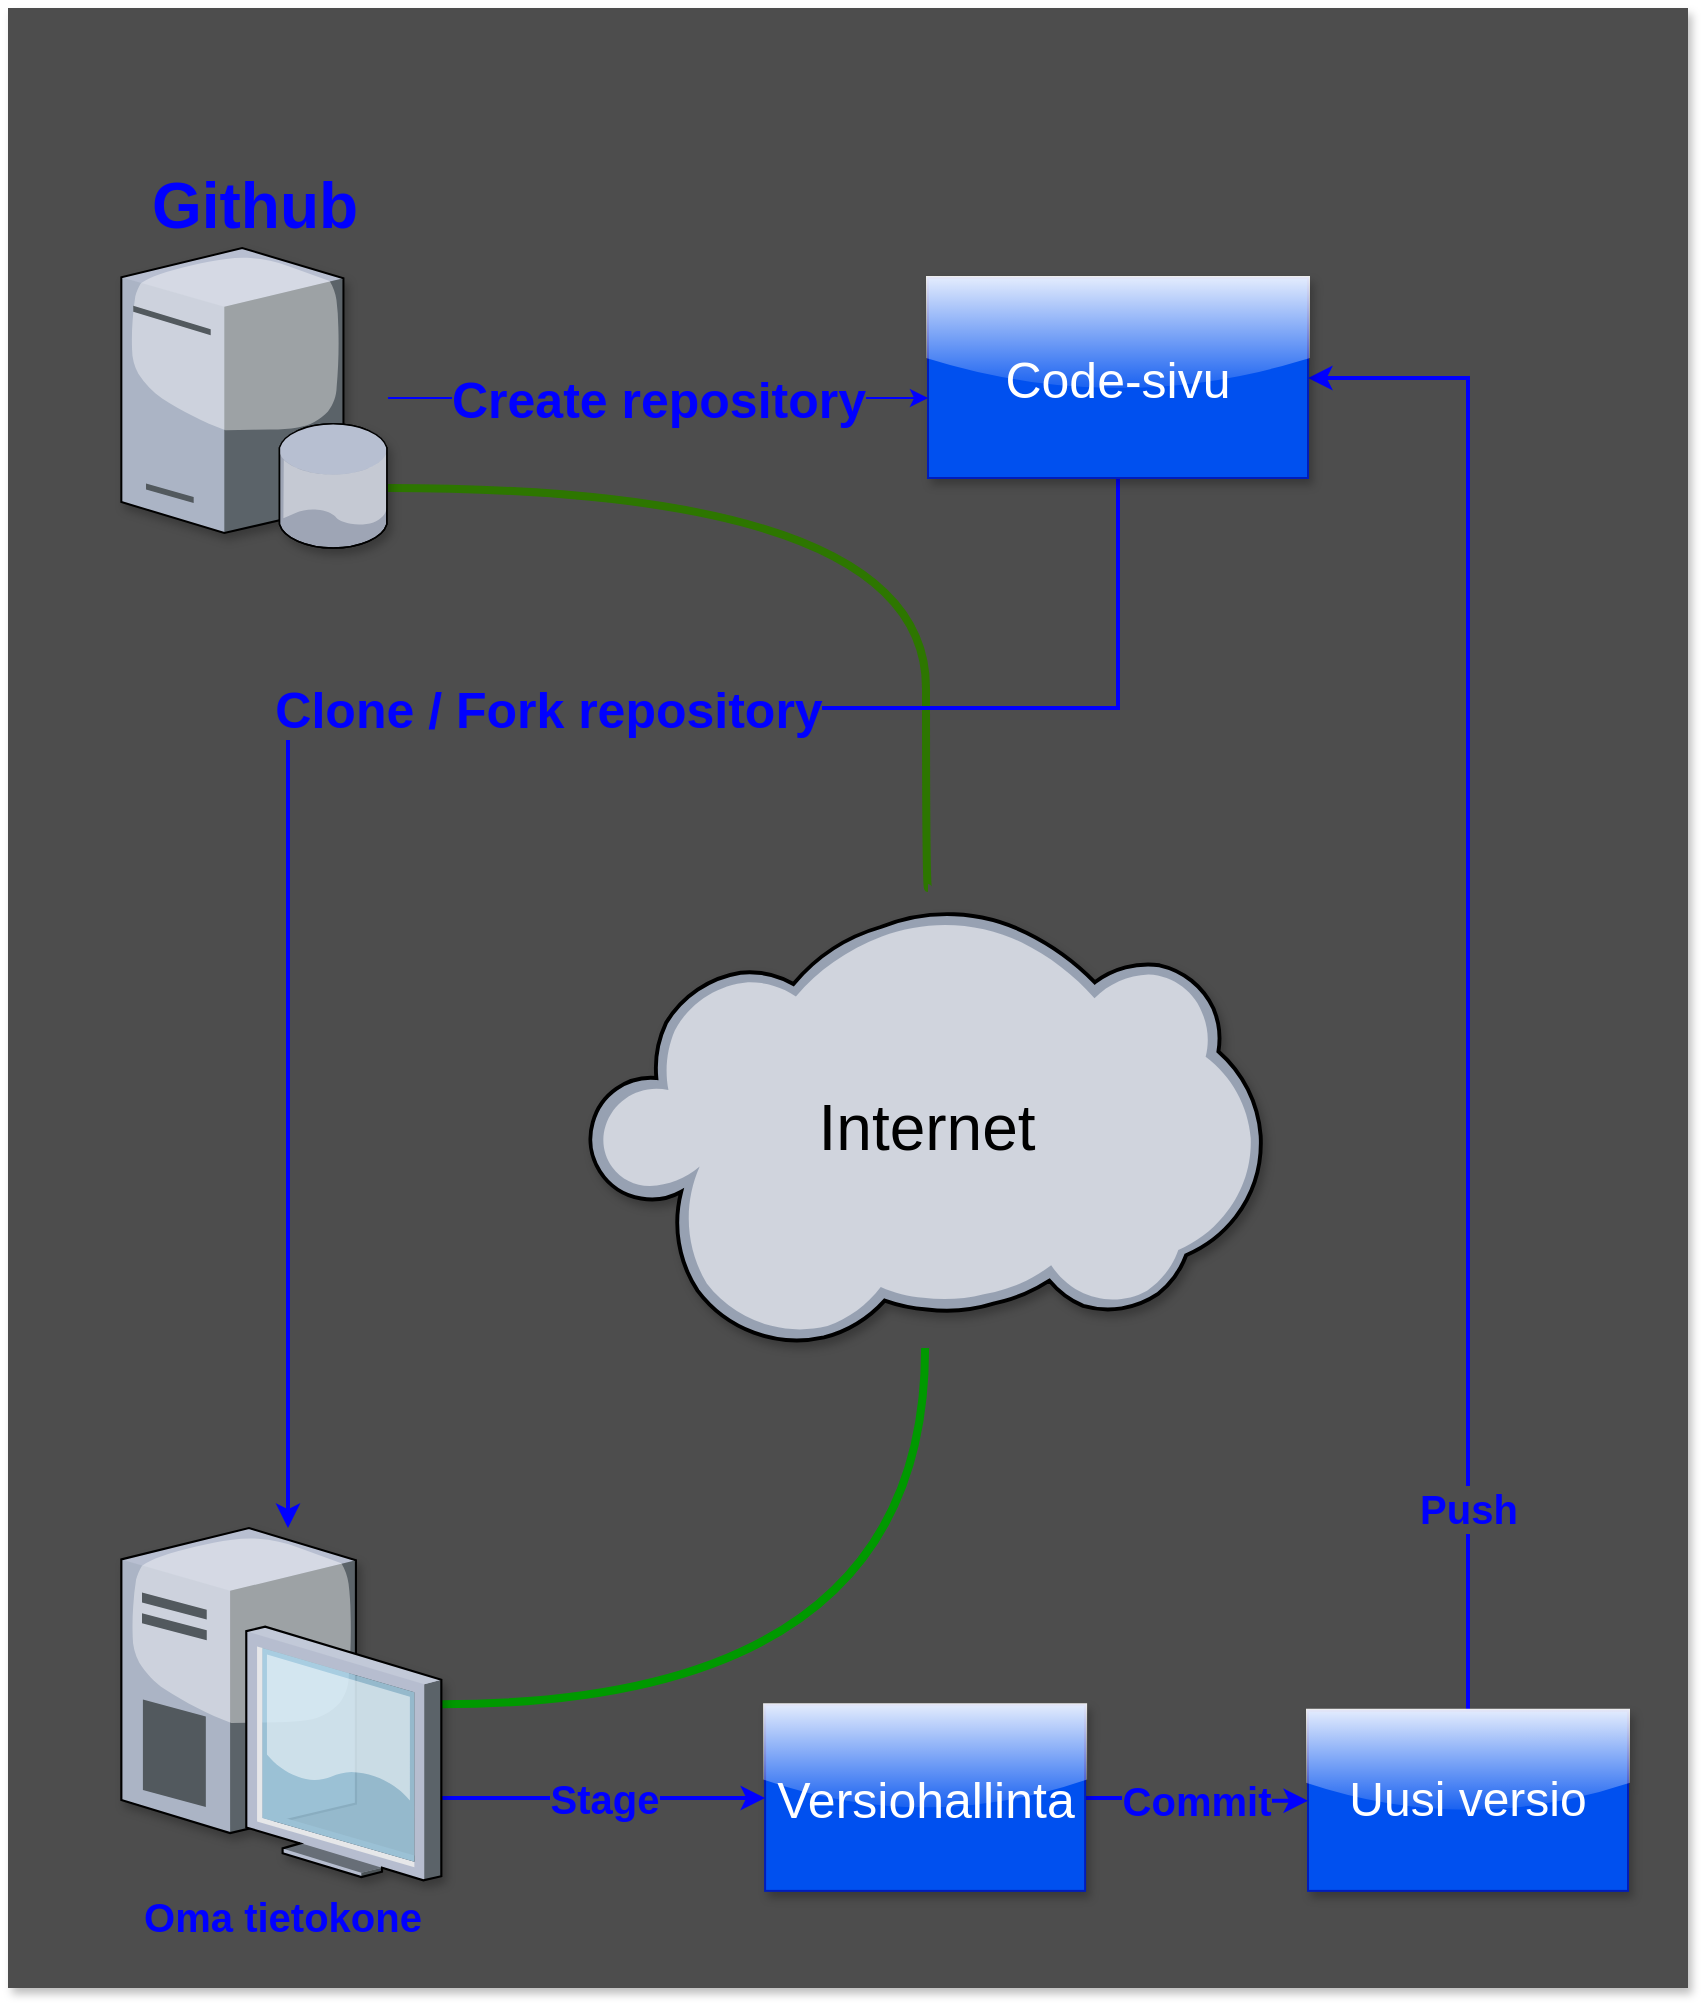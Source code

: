 <mxfile version="20.7.4" type="device"><diagram id="45dhBIn1Nv7giizjxyOo" name="Page-1"><mxGraphModel dx="1098" dy="828" grid="1" gridSize="10" guides="1" tooltips="1" connect="1" arrows="1" fold="1" page="1" pageScale="1" pageWidth="827" pageHeight="1169" math="0" shadow="0"><root><mxCell id="0"/><mxCell id="1" parent="0"/><mxCell id="gWhWMSkF1irVf5pENzUj-21" value="" style="rounded=0;whiteSpace=wrap;html=1;shadow=1;glass=0;fillStyle=solid;strokeColor=none;strokeWidth=1;fontSize=20;fontColor=#000000;fillColor=#4D4D4D;gradientColor=none;" vertex="1" parent="1"><mxGeometry width="840" height="990" as="geometry"/></mxCell><mxCell id="gWhWMSkF1irVf5pENzUj-1" value="Internet" style="verticalLabelPosition=middle;sketch=0;aspect=fixed;html=1;verticalAlign=middle;strokeColor=#3700CC;align=center;outlineConnect=0;shape=mxgraph.citrix.cloud;fillColor=#0000FF;fontColor=#000000;fontSize=32;labelPosition=center;gradientColor=none;shadow=1;strokeWidth=6;fillStyle=solid;" vertex="1" parent="1"><mxGeometry x="290" y="450" width="337.1" height="220" as="geometry"/></mxCell><mxCell id="gWhWMSkF1irVf5pENzUj-10" value="Create repository" style="edgeStyle=orthogonalEdgeStyle;rounded=0;orthogonalLoop=1;jettySize=auto;html=1;fontSize=25;fontColor=#0000FF;strokeColor=#0000FF;labelBackgroundColor=#4D4D4D;fontStyle=1" edge="1" parent="1" source="gWhWMSkF1irVf5pENzUj-2" target="gWhWMSkF1irVf5pENzUj-8"><mxGeometry relative="1" as="geometry"><Array as="points"><mxPoint x="390" y="195"/><mxPoint x="390" y="195"/></Array></mxGeometry></mxCell><mxCell id="gWhWMSkF1irVf5pENzUj-16" style="edgeStyle=orthogonalEdgeStyle;orthogonalLoop=1;jettySize=auto;html=1;strokeColor=#2D7600;fontSize=20;fontColor=#000000;curved=1;fillColor=#60a917;endArrow=none;endFill=0;strokeWidth=4;" edge="1" parent="1" source="gWhWMSkF1irVf5pENzUj-2"><mxGeometry relative="1" as="geometry"><mxPoint x="460" y="440" as="targetPoint"/><Array as="points"><mxPoint x="459" y="240"/></Array></mxGeometry></mxCell><mxCell id="gWhWMSkF1irVf5pENzUj-2" value="Github" style="verticalLabelPosition=top;sketch=0;aspect=fixed;html=1;verticalAlign=bottom;strokeColor=none;align=center;outlineConnect=0;shape=mxgraph.citrix.database_server;fontSize=32;shadow=1;labelPosition=center;fontColor=#0000FF;fontStyle=1" vertex="1" parent="1"><mxGeometry x="56.67" y="120" width="133.34" height="150" as="geometry"/></mxCell><mxCell id="gWhWMSkF1irVf5pENzUj-15" value="Stage" style="edgeStyle=orthogonalEdgeStyle;rounded=0;orthogonalLoop=1;jettySize=auto;html=1;entryX=0;entryY=0.5;entryDx=0;entryDy=0;strokeColor=#0000FF;fontSize=20;fontColor=#0000FF;strokeWidth=2;labelBackgroundColor=#4D4D4D;fontStyle=1" edge="1" parent="1" source="gWhWMSkF1irVf5pENzUj-3" target="gWhWMSkF1irVf5pENzUj-4"><mxGeometry relative="1" as="geometry"><Array as="points"><mxPoint x="250" y="895"/><mxPoint x="250" y="895"/></Array></mxGeometry></mxCell><mxCell id="gWhWMSkF1irVf5pENzUj-17" style="edgeStyle=orthogonalEdgeStyle;curved=1;orthogonalLoop=1;jettySize=auto;html=1;strokeColor=#009900;fontSize=20;fontColor=#000000;endArrow=none;endFill=0;strokeWidth=4;" edge="1" parent="1" source="gWhWMSkF1irVf5pENzUj-3" target="gWhWMSkF1irVf5pENzUj-1"><mxGeometry relative="1" as="geometry"/></mxCell><mxCell id="gWhWMSkF1irVf5pENzUj-3" value="Oma tietokone" style="verticalLabelPosition=bottom;sketch=0;aspect=fixed;html=1;verticalAlign=top;strokeColor=none;align=center;outlineConnect=0;shape=mxgraph.citrix.desktop;shadow=1;fontSize=20;fontColor=#0000FF;gradientColor=none;fontStyle=1" vertex="1" parent="1"><mxGeometry x="56.67" y="760" width="160" height="176.18" as="geometry"/></mxCell><mxCell id="gWhWMSkF1irVf5pENzUj-13" value="Commit" style="edgeStyle=orthogonalEdgeStyle;rounded=0;orthogonalLoop=1;jettySize=auto;html=1;fontSize=20;fontColor=#0000FF;strokeColor=#0000FF;strokeWidth=2;labelBackgroundColor=#4D4D4D;fontStyle=1" edge="1" parent="1" source="gWhWMSkF1irVf5pENzUj-4" target="gWhWMSkF1irVf5pENzUj-6"><mxGeometry relative="1" as="geometry"/></mxCell><mxCell id="gWhWMSkF1irVf5pENzUj-4" value="Versiohallinta" style="rounded=0;whiteSpace=wrap;html=1;shadow=1;fontSize=25;fontColor=#ffffff;strokeColor=#001DBC;glass=1;fillColor=#0050ef;" vertex="1" parent="1"><mxGeometry x="378.55" y="848.57" width="160" height="92.86" as="geometry"/></mxCell><mxCell id="gWhWMSkF1irVf5pENzUj-14" value="Push" style="edgeStyle=orthogonalEdgeStyle;rounded=0;orthogonalLoop=1;jettySize=auto;html=1;fontSize=20;fontColor=#0000FF;strokeColor=#0000FF;strokeWidth=2;labelBackgroundColor=#4D4D4D;fontStyle=1" edge="1" parent="1" source="gWhWMSkF1irVf5pENzUj-6" target="gWhWMSkF1irVf5pENzUj-8"><mxGeometry x="-0.728" relative="1" as="geometry"><Array as="points"><mxPoint x="730" y="185"/></Array><mxPoint as="offset"/></mxGeometry></mxCell><mxCell id="gWhWMSkF1irVf5pENzUj-6" value="Uusi versio" style="rounded=0;whiteSpace=wrap;html=1;shadow=1;strokeColor=#001DBC;fontSize=24;fontColor=#ffffff;fillColor=#0050ef;glass=1;" vertex="1" parent="1"><mxGeometry x="650" y="851.43" width="160" height="90" as="geometry"/></mxCell><mxCell id="gWhWMSkF1irVf5pENzUj-11" value="Clone / Fork repository" style="edgeStyle=orthogonalEdgeStyle;rounded=0;orthogonalLoop=1;jettySize=auto;html=1;fontSize=25;fontColor=#0000FF;strokeColor=#0000FF;strokeWidth=2;labelBackgroundColor=#4D4D4D;labelBorderColor=none;fontStyle=1" edge="1" parent="1" source="gWhWMSkF1irVf5pENzUj-8" target="gWhWMSkF1irVf5pENzUj-3"><mxGeometry x="-0.149" relative="1" as="geometry"><mxPoint x="200" y="315" as="targetPoint"/><Array as="points"><mxPoint x="555" y="350"/><mxPoint x="140" y="350"/></Array><mxPoint as="offset"/></mxGeometry></mxCell><mxCell id="gWhWMSkF1irVf5pENzUj-8" value="Code-sivu" style="rounded=0;whiteSpace=wrap;html=1;shadow=1;strokeColor=#001DBC;fontSize=25;fontColor=#ffffff;glass=1;fillColor=#0050ef;" vertex="1" parent="1"><mxGeometry x="460" y="135" width="190" height="100" as="geometry"/></mxCell></root></mxGraphModel></diagram></mxfile>